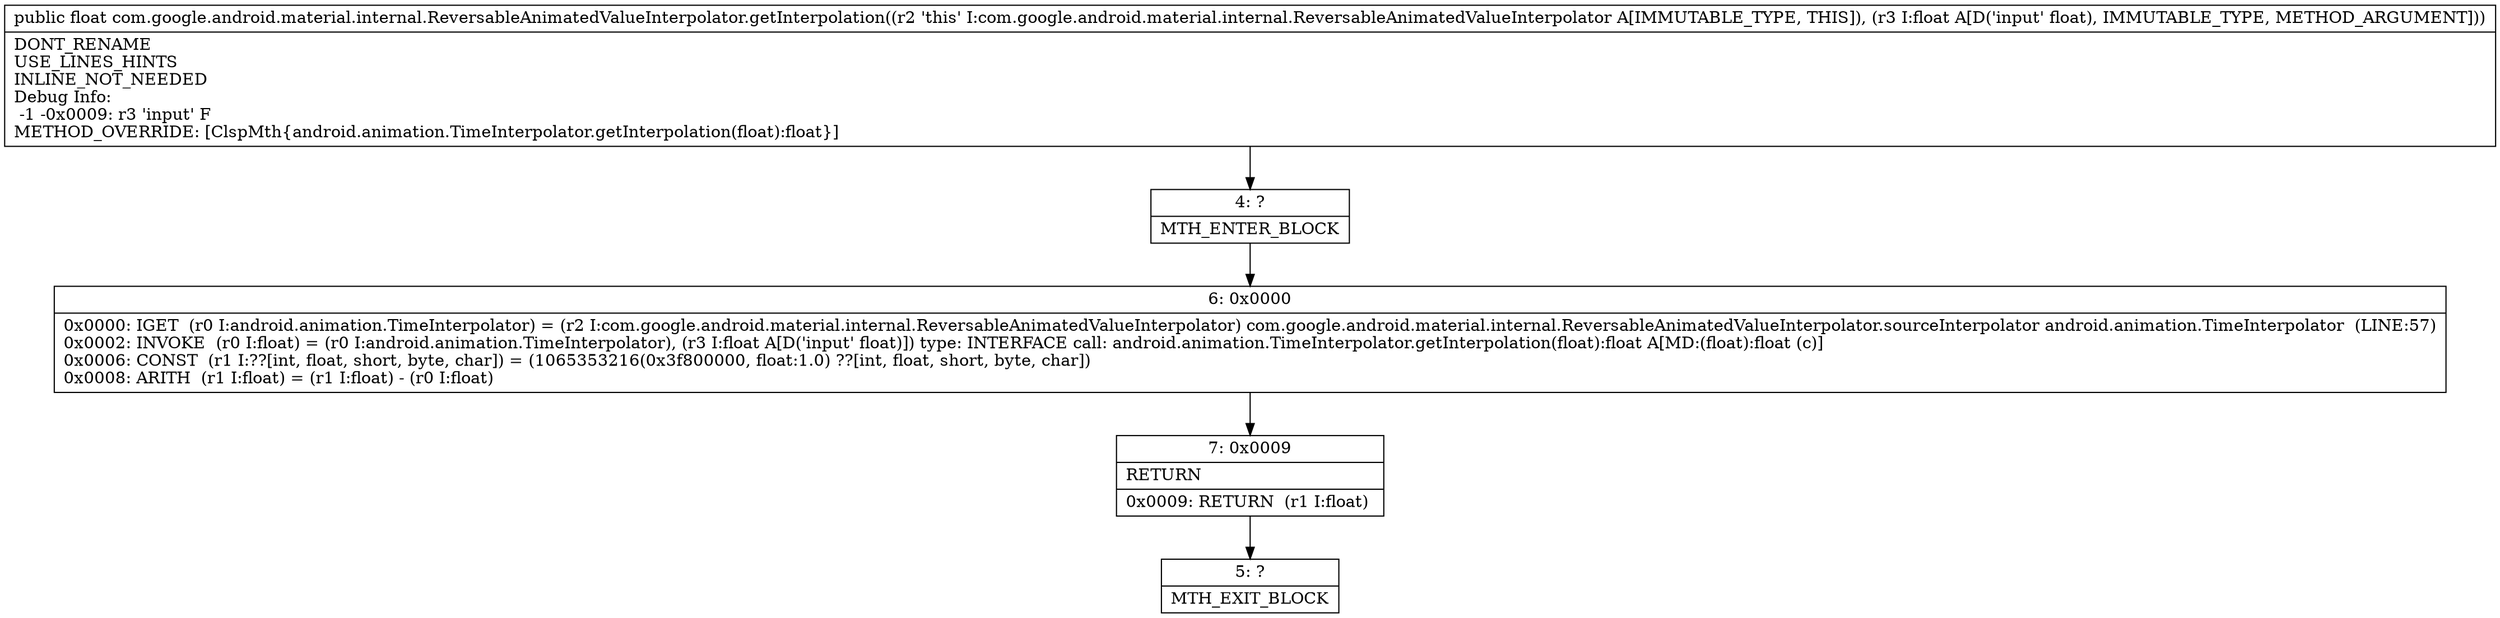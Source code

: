 digraph "CFG forcom.google.android.material.internal.ReversableAnimatedValueInterpolator.getInterpolation(F)F" {
Node_4 [shape=record,label="{4\:\ ?|MTH_ENTER_BLOCK\l}"];
Node_6 [shape=record,label="{6\:\ 0x0000|0x0000: IGET  (r0 I:android.animation.TimeInterpolator) = (r2 I:com.google.android.material.internal.ReversableAnimatedValueInterpolator) com.google.android.material.internal.ReversableAnimatedValueInterpolator.sourceInterpolator android.animation.TimeInterpolator  (LINE:57)\l0x0002: INVOKE  (r0 I:float) = (r0 I:android.animation.TimeInterpolator), (r3 I:float A[D('input' float)]) type: INTERFACE call: android.animation.TimeInterpolator.getInterpolation(float):float A[MD:(float):float (c)]\l0x0006: CONST  (r1 I:??[int, float, short, byte, char]) = (1065353216(0x3f800000, float:1.0) ??[int, float, short, byte, char]) \l0x0008: ARITH  (r1 I:float) = (r1 I:float) \- (r0 I:float) \l}"];
Node_7 [shape=record,label="{7\:\ 0x0009|RETURN\l|0x0009: RETURN  (r1 I:float) \l}"];
Node_5 [shape=record,label="{5\:\ ?|MTH_EXIT_BLOCK\l}"];
MethodNode[shape=record,label="{public float com.google.android.material.internal.ReversableAnimatedValueInterpolator.getInterpolation((r2 'this' I:com.google.android.material.internal.ReversableAnimatedValueInterpolator A[IMMUTABLE_TYPE, THIS]), (r3 I:float A[D('input' float), IMMUTABLE_TYPE, METHOD_ARGUMENT]))  | DONT_RENAME\lUSE_LINES_HINTS\lINLINE_NOT_NEEDED\lDebug Info:\l  \-1 \-0x0009: r3 'input' F\lMETHOD_OVERRIDE: [ClspMth\{android.animation.TimeInterpolator.getInterpolation(float):float\}]\l}"];
MethodNode -> Node_4;Node_4 -> Node_6;
Node_6 -> Node_7;
Node_7 -> Node_5;
}

